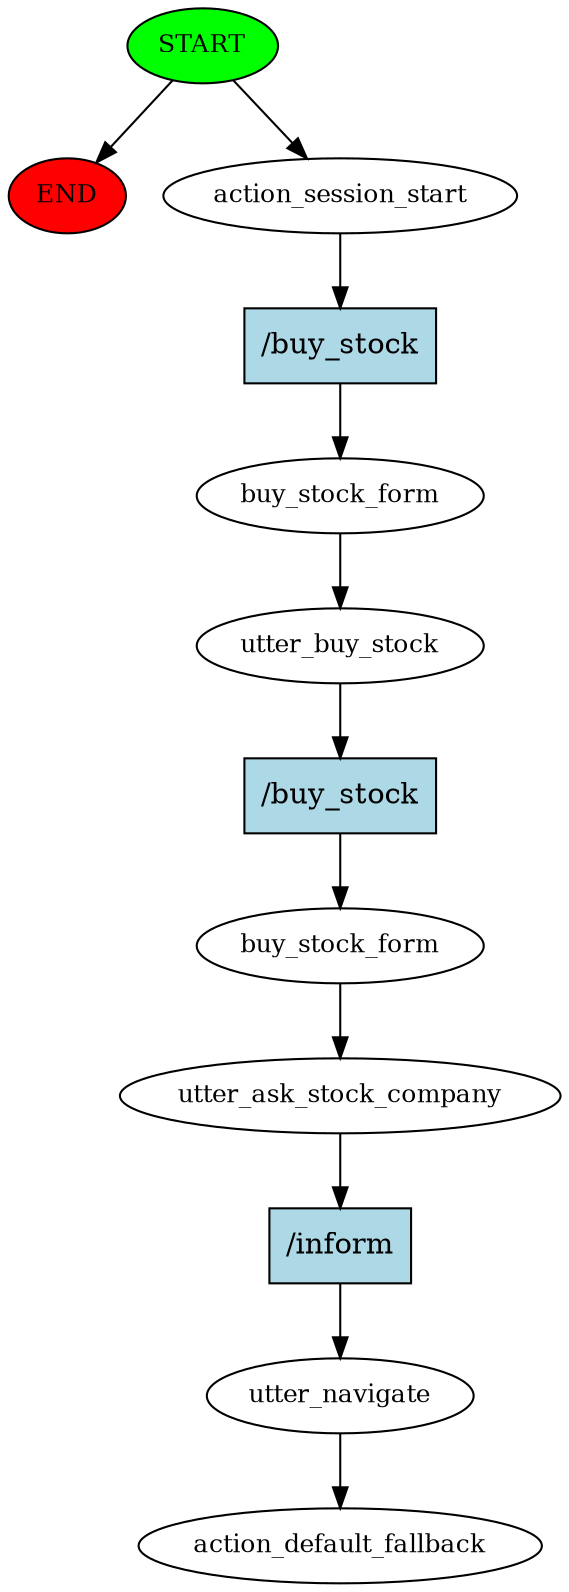 digraph  {
0 [class="start active", fillcolor=green, fontsize=12, label=START, style=filled];
"-1" [class=end, fillcolor=red, fontsize=12, label=END, style=filled];
1 [class=active, fontsize=12, label=action_session_start];
2 [class=active, fontsize=12, label=buy_stock_form];
3 [class=active, fontsize=12, label=utter_buy_stock];
4 [class=active, fontsize=12, label=buy_stock_form];
5 [class=active, fontsize=12, label=utter_ask_stock_company];
6 [class=active, fontsize=12, label=utter_navigate];
7 [class="dashed active", fontsize=12, label=action_default_fallback];
8 [class="intent active", fillcolor=lightblue, label="/buy_stock", shape=rect, style=filled];
9 [class="intent active", fillcolor=lightblue, label="/buy_stock", shape=rect, style=filled];
10 [class="intent active", fillcolor=lightblue, label="/inform", shape=rect, style=filled];
0 -> "-1"  [class="", key=NONE, label=""];
0 -> 1  [class=active, key=NONE, label=""];
1 -> 8  [class=active, key=0];
2 -> 3  [class=active, key=NONE, label=""];
3 -> 9  [class=active, key=0];
4 -> 5  [class=active, key=NONE, label=""];
5 -> 10  [class=active, key=0];
6 -> 7  [class=active, key=NONE, label=""];
8 -> 2  [class=active, key=0];
9 -> 4  [class=active, key=0];
10 -> 6  [class=active, key=0];
}
